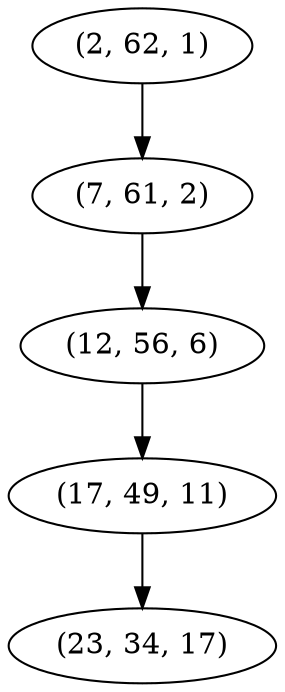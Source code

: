 digraph tree {
    "(2, 62, 1)";
    "(7, 61, 2)";
    "(12, 56, 6)";
    "(17, 49, 11)";
    "(23, 34, 17)";
    "(2, 62, 1)" -> "(7, 61, 2)";
    "(7, 61, 2)" -> "(12, 56, 6)";
    "(12, 56, 6)" -> "(17, 49, 11)";
    "(17, 49, 11)" -> "(23, 34, 17)";
}
